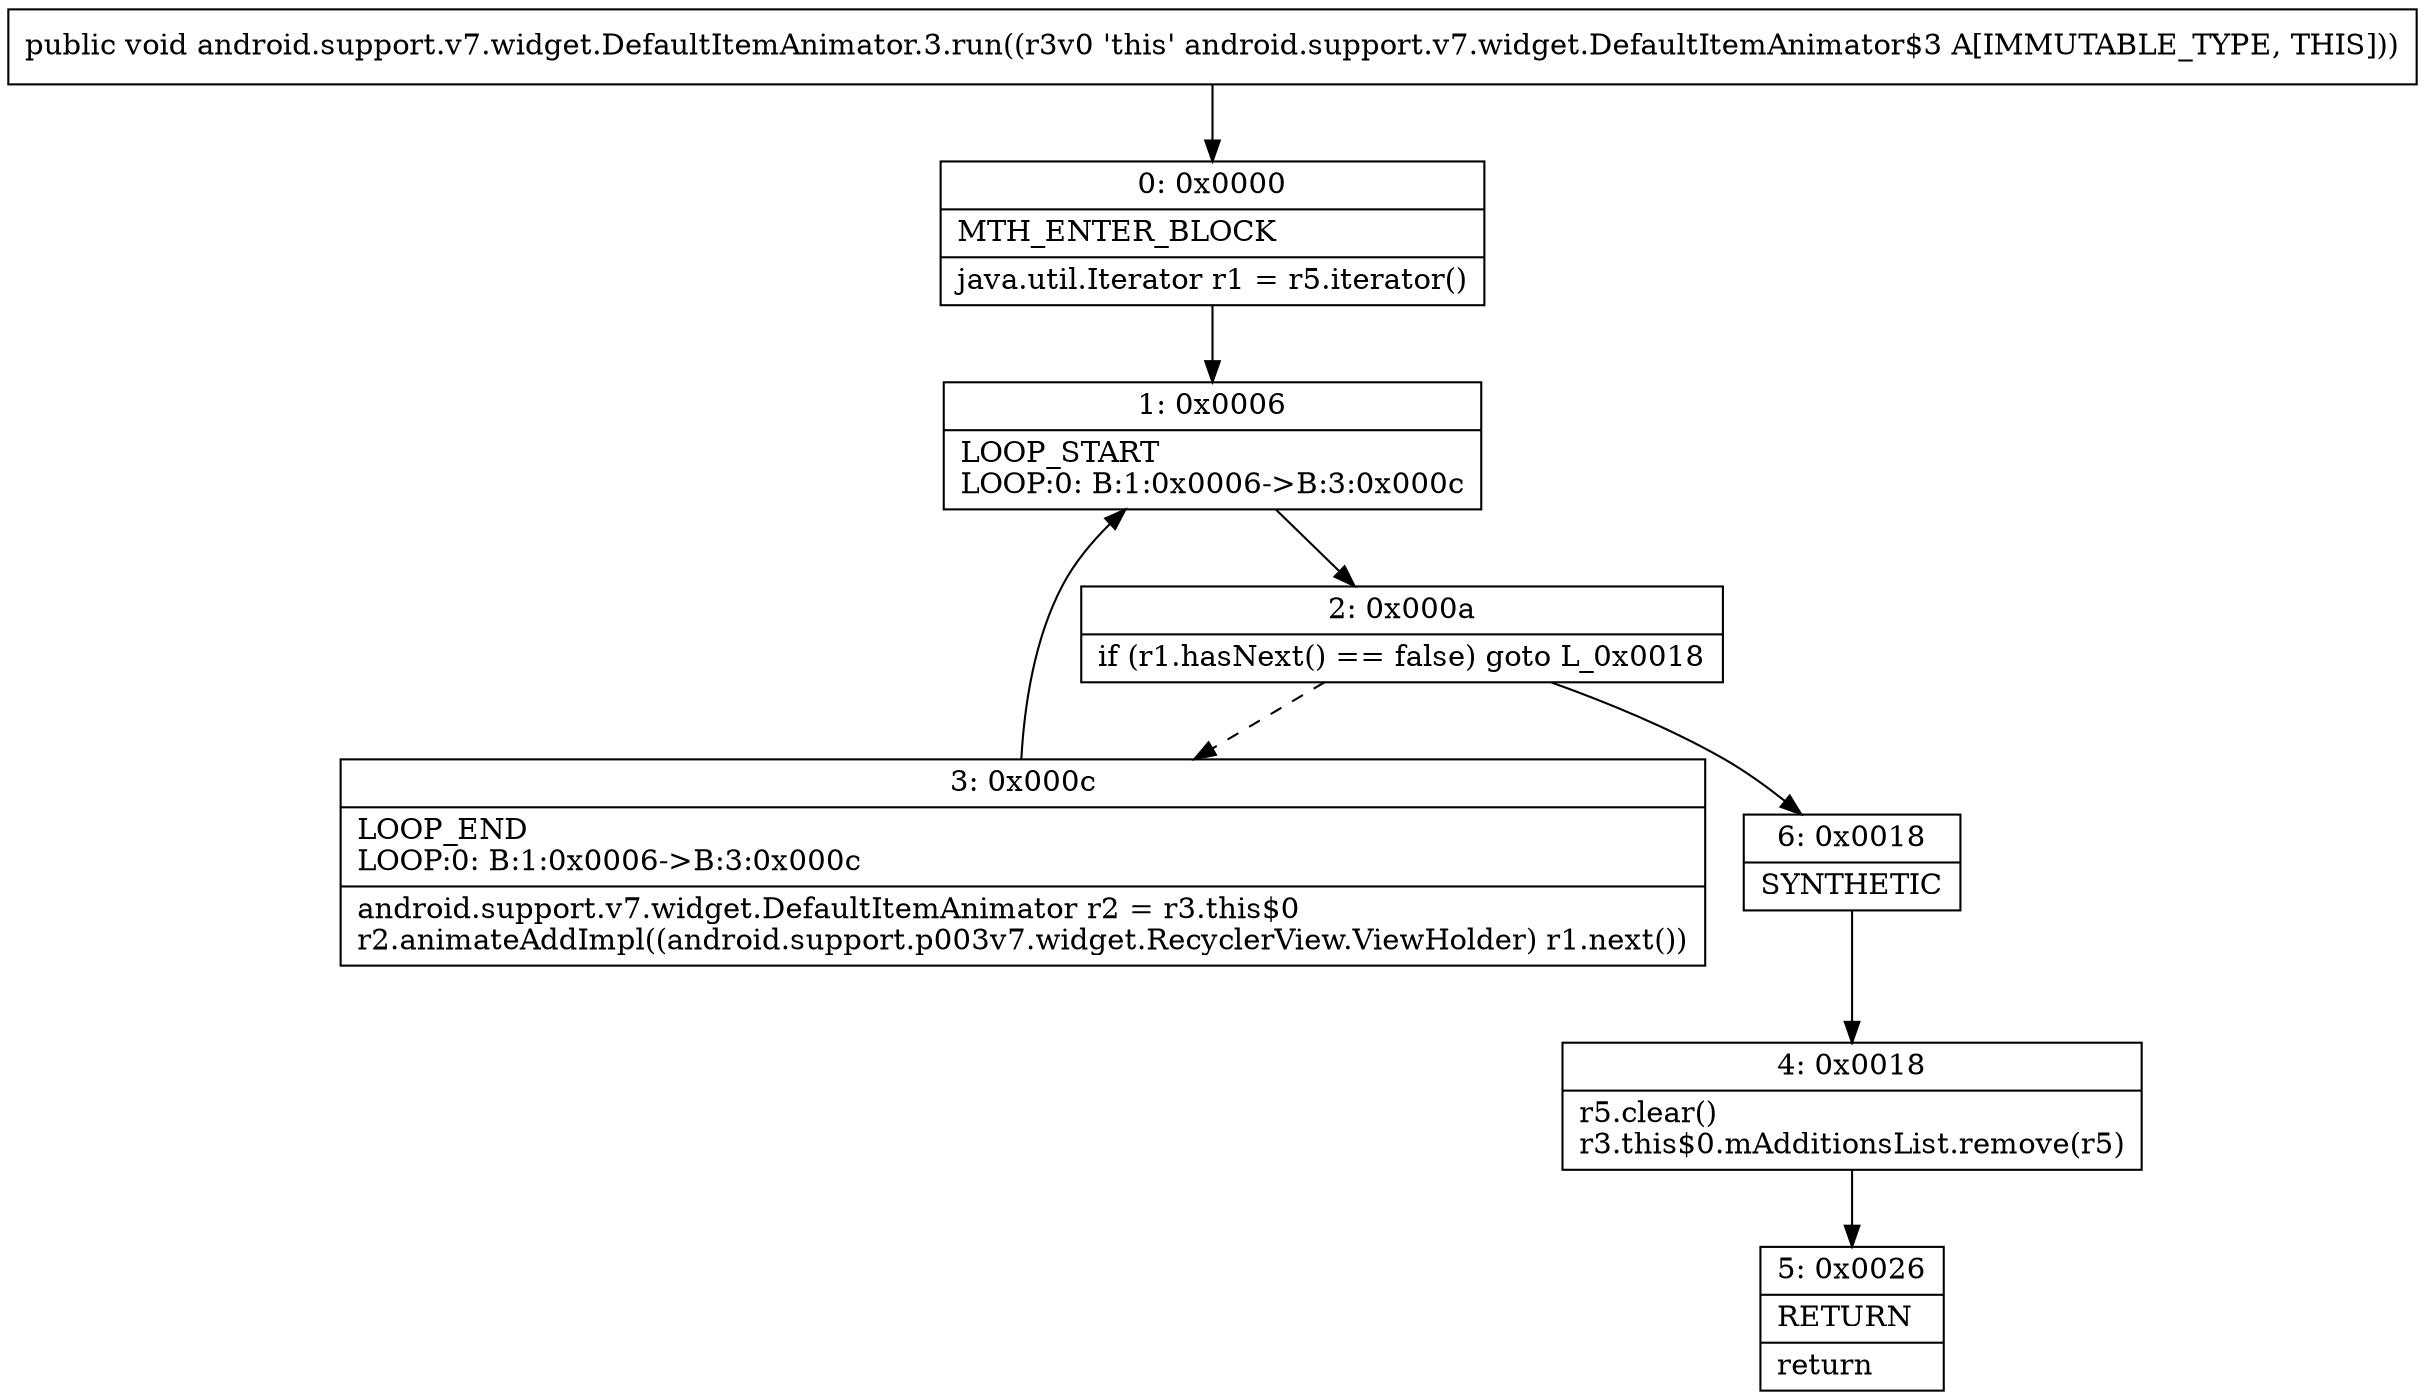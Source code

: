 digraph "CFG forandroid.support.v7.widget.DefaultItemAnimator.3.run()V" {
Node_0 [shape=record,label="{0\:\ 0x0000|MTH_ENTER_BLOCK\l|java.util.Iterator r1 = r5.iterator()\l}"];
Node_1 [shape=record,label="{1\:\ 0x0006|LOOP_START\lLOOP:0: B:1:0x0006\-\>B:3:0x000c\l}"];
Node_2 [shape=record,label="{2\:\ 0x000a|if (r1.hasNext() == false) goto L_0x0018\l}"];
Node_3 [shape=record,label="{3\:\ 0x000c|LOOP_END\lLOOP:0: B:1:0x0006\-\>B:3:0x000c\l|android.support.v7.widget.DefaultItemAnimator r2 = r3.this$0\lr2.animateAddImpl((android.support.p003v7.widget.RecyclerView.ViewHolder) r1.next())\l}"];
Node_4 [shape=record,label="{4\:\ 0x0018|r5.clear()\lr3.this$0.mAdditionsList.remove(r5)\l}"];
Node_5 [shape=record,label="{5\:\ 0x0026|RETURN\l|return\l}"];
Node_6 [shape=record,label="{6\:\ 0x0018|SYNTHETIC\l}"];
MethodNode[shape=record,label="{public void android.support.v7.widget.DefaultItemAnimator.3.run((r3v0 'this' android.support.v7.widget.DefaultItemAnimator$3 A[IMMUTABLE_TYPE, THIS])) }"];
MethodNode -> Node_0;
Node_0 -> Node_1;
Node_1 -> Node_2;
Node_2 -> Node_3[style=dashed];
Node_2 -> Node_6;
Node_3 -> Node_1;
Node_4 -> Node_5;
Node_6 -> Node_4;
}

